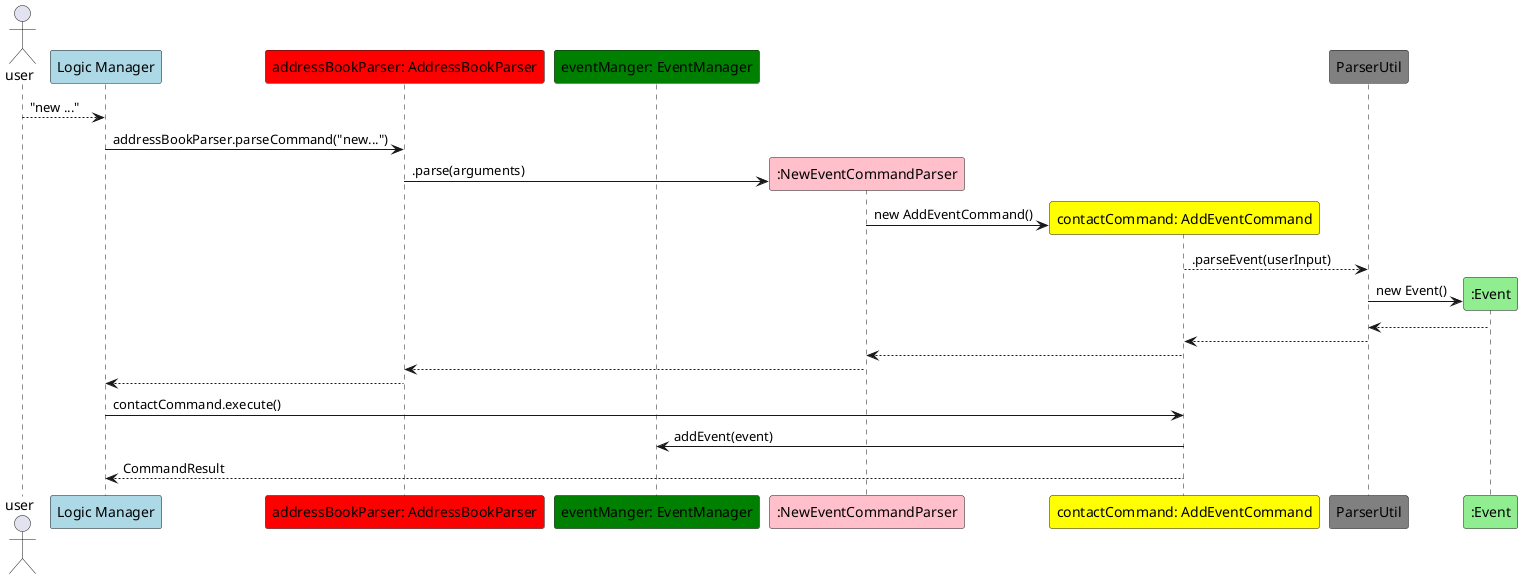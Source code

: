 @startuml
Actor user
participant "Logic Manager" as L #lightblue
participant "addressBookParser: AddressBookParser" as A #red
participant "eventManger: EventManager" as C #green
participant ":NewEventCommandParser" as P #pink
participant "contactCommand: AddEventCommand" as B #yellow
participant "ParserUtil" as U #gray
participant ":Event" as E #lightgreen


user --> L: "new ..."
L-> A: addressBookParser.parseCommand("new...")
create P
A -> P: .parse(arguments)

create B
P -> B: new AddEventCommand()
B --> U: .parseEvent(userInput)
create E
U -> E: new Event()
E-->U
U-->B
B --> P:
P --> A:
A --> L
L -> B:  contactCommand.execute()
B -> C: addEvent(event)
B --> L: CommandResult
@enduml